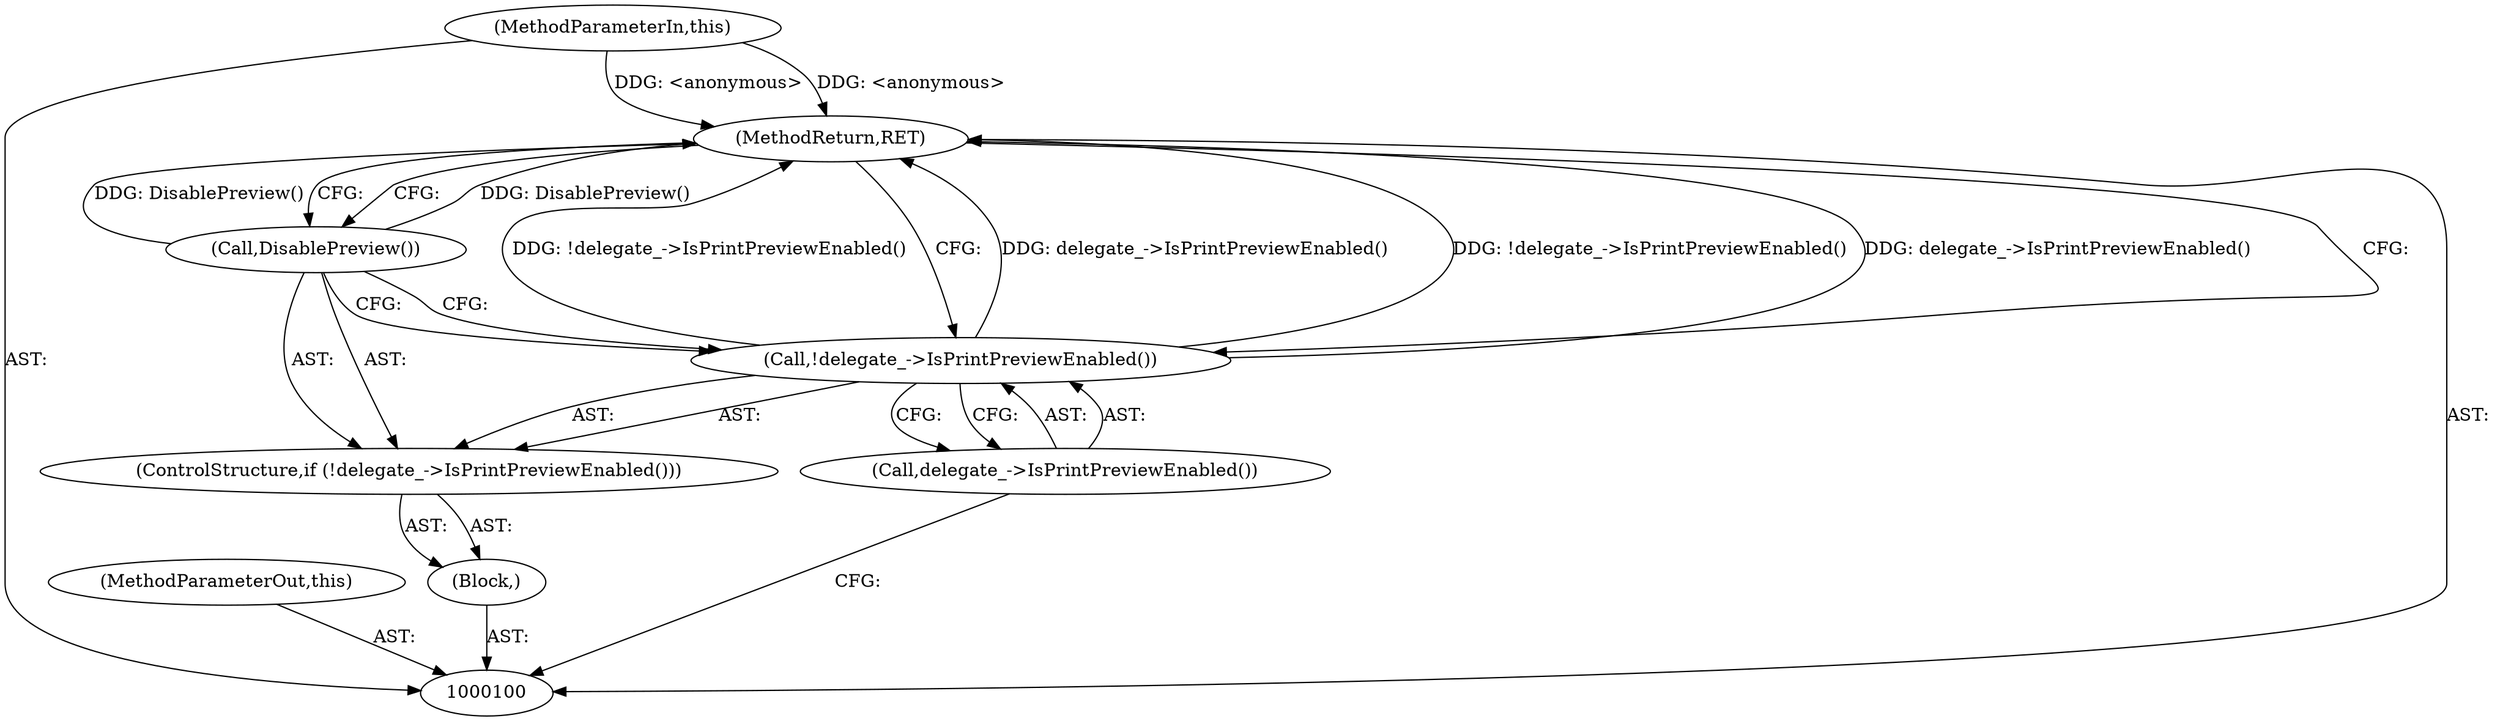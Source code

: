 digraph "0_Chrome_8fa5a358cb32085b51daf92df8fd4a79b3931f81_6" {
"1000101" [label="(MethodParameterIn,this)"];
"1000122" [label="(MethodParameterOut,this)"];
"1000102" [label="(Block,)"];
"1000107" [label="(MethodReturn,RET)"];
"1000103" [label="(ControlStructure,if (!delegate_->IsPrintPreviewEnabled()))"];
"1000104" [label="(Call,!delegate_->IsPrintPreviewEnabled())"];
"1000105" [label="(Call,delegate_->IsPrintPreviewEnabled())"];
"1000106" [label="(Call,DisablePreview())"];
"1000101" -> "1000100"  [label="AST: "];
"1000101" -> "1000107"  [label="DDG: <anonymous>"];
"1000122" -> "1000100"  [label="AST: "];
"1000102" -> "1000100"  [label="AST: "];
"1000103" -> "1000102"  [label="AST: "];
"1000107" -> "1000100"  [label="AST: "];
"1000107" -> "1000106"  [label="CFG: "];
"1000107" -> "1000104"  [label="CFG: "];
"1000106" -> "1000107"  [label="DDG: DisablePreview()"];
"1000104" -> "1000107"  [label="DDG: !delegate_->IsPrintPreviewEnabled()"];
"1000104" -> "1000107"  [label="DDG: delegate_->IsPrintPreviewEnabled()"];
"1000101" -> "1000107"  [label="DDG: <anonymous>"];
"1000103" -> "1000102"  [label="AST: "];
"1000104" -> "1000103"  [label="AST: "];
"1000106" -> "1000103"  [label="AST: "];
"1000104" -> "1000103"  [label="AST: "];
"1000104" -> "1000105"  [label="CFG: "];
"1000105" -> "1000104"  [label="AST: "];
"1000106" -> "1000104"  [label="CFG: "];
"1000107" -> "1000104"  [label="CFG: "];
"1000104" -> "1000107"  [label="DDG: !delegate_->IsPrintPreviewEnabled()"];
"1000104" -> "1000107"  [label="DDG: delegate_->IsPrintPreviewEnabled()"];
"1000105" -> "1000104"  [label="AST: "];
"1000105" -> "1000100"  [label="CFG: "];
"1000104" -> "1000105"  [label="CFG: "];
"1000106" -> "1000103"  [label="AST: "];
"1000106" -> "1000104"  [label="CFG: "];
"1000107" -> "1000106"  [label="CFG: "];
"1000106" -> "1000107"  [label="DDG: DisablePreview()"];
}
